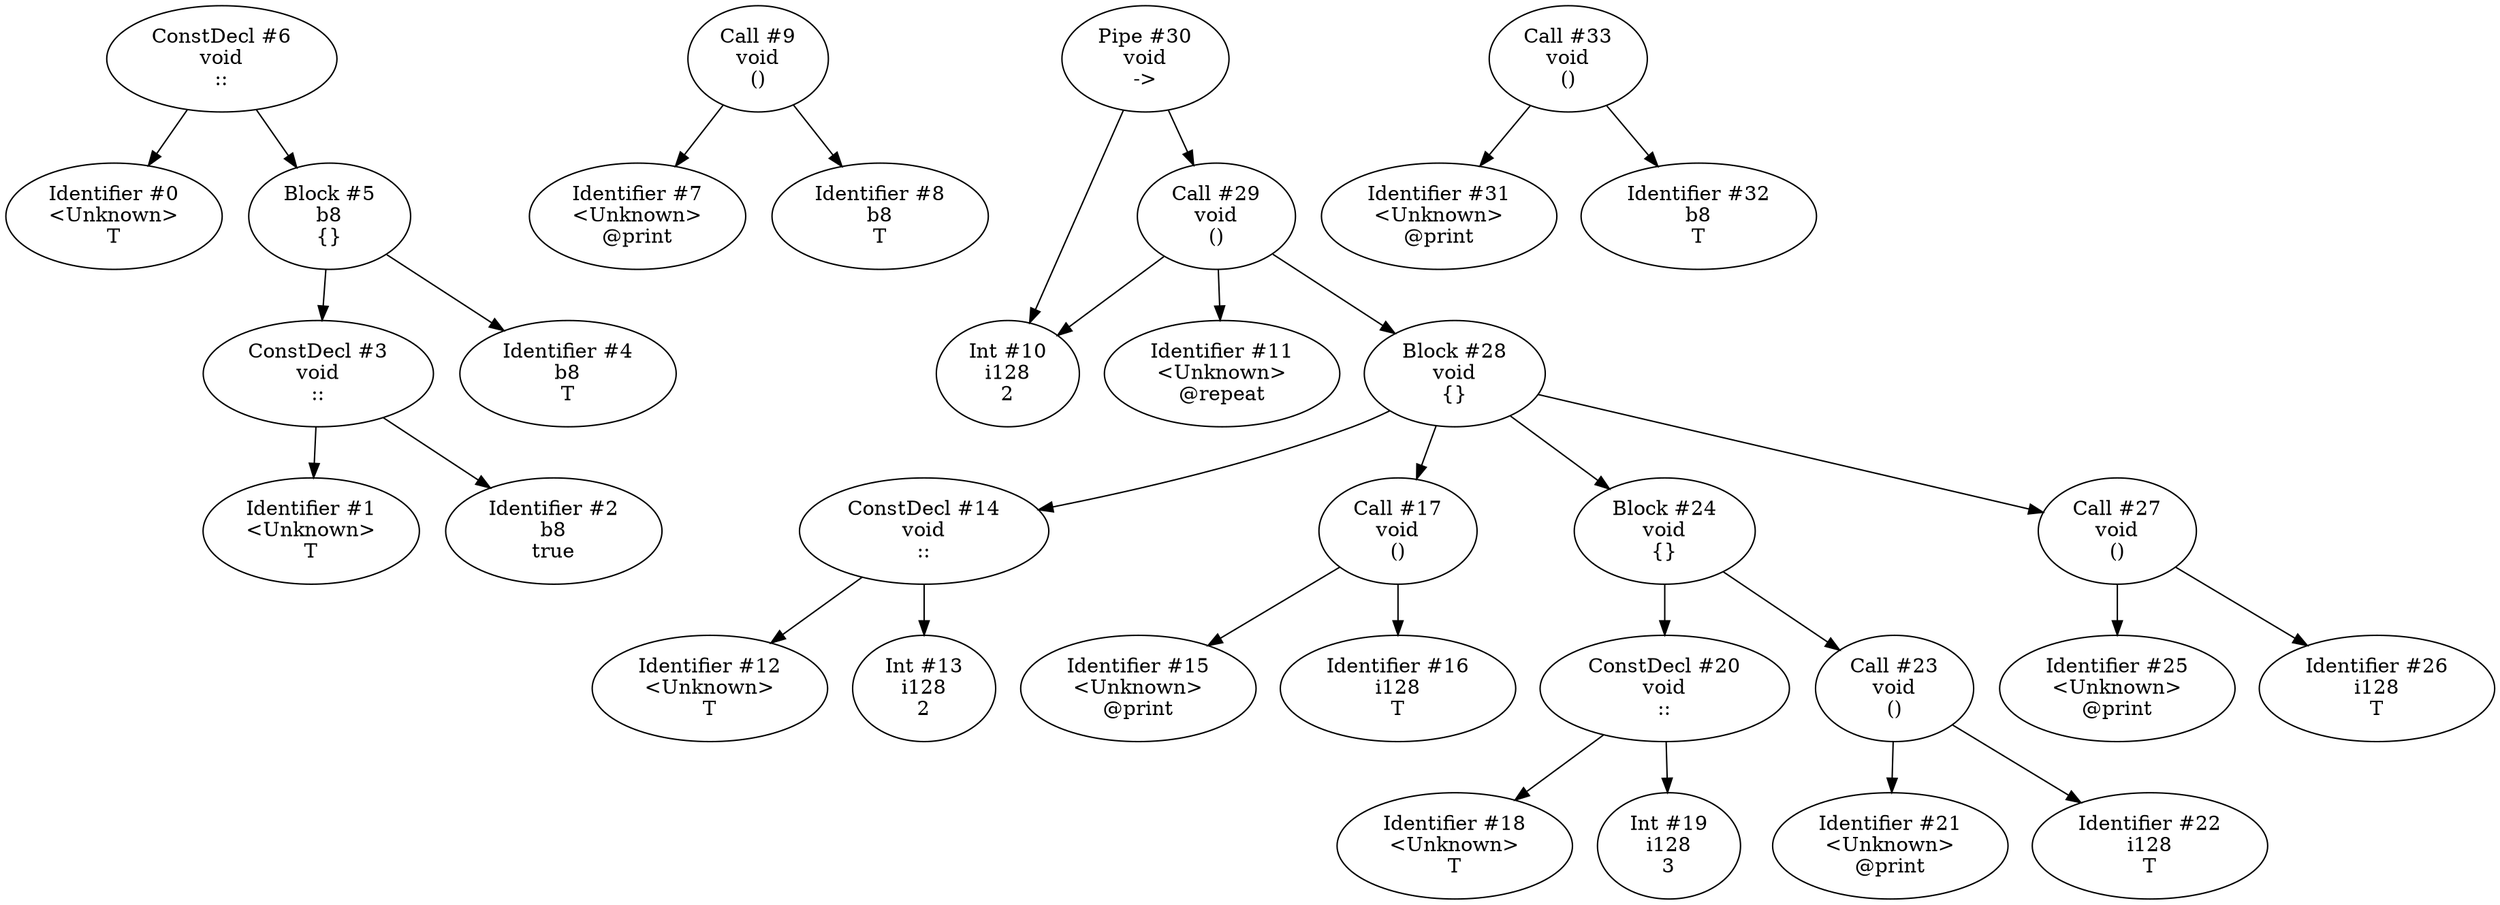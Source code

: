 digraph Ast {
    "ConstDecl #6\nvoid\n::" -> "Identifier #0\n<Unknown>\nT"
    "ConstDecl #6\nvoid\n::" -> "Block #5\nb8\n{}"
    "Block #5\nb8\n{}" -> "ConstDecl #3\nvoid\n::"
    "ConstDecl #3\nvoid\n::" -> "Identifier #1\n<Unknown>\nT"
    "ConstDecl #3\nvoid\n::" -> "Identifier #2\nb8\ntrue"
    "Block #5\nb8\n{}" -> "Identifier #4\nb8\nT"
    "Call #9\nvoid\n()" -> "Identifier #7\n<Unknown>\n@print"
    "Call #9\nvoid\n()" -> "Identifier #8\nb8\nT"
    "Pipe #30\nvoid\n->" -> "Int #10\ni128\n2"
    "Pipe #30\nvoid\n->" -> "Call #29\nvoid\n()"
    "Call #29\nvoid\n()" -> "Identifier #11\n<Unknown>\n@repeat"
    "Call #29\nvoid\n()" -> "Block #28\nvoid\n{}"
    "Block #28\nvoid\n{}" -> "ConstDecl #14\nvoid\n::"
    "ConstDecl #14\nvoid\n::" -> "Identifier #12\n<Unknown>\nT"
    "ConstDecl #14\nvoid\n::" -> "Int #13\ni128\n2"
    "Block #28\nvoid\n{}" -> "Call #17\nvoid\n()"
    "Call #17\nvoid\n()" -> "Identifier #15\n<Unknown>\n@print"
    "Call #17\nvoid\n()" -> "Identifier #16\ni128\nT"
    "Block #28\nvoid\n{}" -> "Block #24\nvoid\n{}"
    "Block #24\nvoid\n{}" -> "ConstDecl #20\nvoid\n::"
    "ConstDecl #20\nvoid\n::" -> "Identifier #18\n<Unknown>\nT"
    "ConstDecl #20\nvoid\n::" -> "Int #19\ni128\n3"
    "Block #24\nvoid\n{}" -> "Call #23\nvoid\n()"
    "Call #23\nvoid\n()" -> "Identifier #21\n<Unknown>\n@print"
    "Call #23\nvoid\n()" -> "Identifier #22\ni128\nT"
    "Block #28\nvoid\n{}" -> "Call #27\nvoid\n()"
    "Call #27\nvoid\n()" -> "Identifier #25\n<Unknown>\n@print"
    "Call #27\nvoid\n()" -> "Identifier #26\ni128\nT"
    "Call #29\nvoid\n()" -> "Int #10\ni128\n2"
    "Call #33\nvoid\n()" -> "Identifier #31\n<Unknown>\n@print"
    "Call #33\nvoid\n()" -> "Identifier #32\nb8\nT"
}